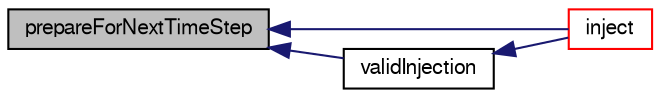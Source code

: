 digraph "prepareForNextTimeStep"
{
  bgcolor="transparent";
  edge [fontname="FreeSans",fontsize="10",labelfontname="FreeSans",labelfontsize="10"];
  node [fontname="FreeSans",fontsize="10",shape=record];
  rankdir="LR";
  Node466 [label="prepareForNextTimeStep",height=0.2,width=0.4,color="black", fillcolor="grey75", style="filled", fontcolor="black"];
  Node466 -> Node467 [dir="back",color="midnightblue",fontsize="10",style="solid",fontname="FreeSans"];
  Node467 [label="inject",height=0.2,width=0.4,color="red",URL="$a24074.html#ad56021712258ad92961ed1dcb0941870",tooltip="Main injection loop. "];
  Node466 -> Node469 [dir="back",color="midnightblue",fontsize="10",style="solid",fontname="FreeSans"];
  Node469 [label="validInjection",height=0.2,width=0.4,color="black",URL="$a24074.html#a6b2f13f20088f7dc14953978d3ee7554",tooltip="Additional flag to identify whether or not injection of parcelI is. "];
  Node469 -> Node467 [dir="back",color="midnightblue",fontsize="10",style="solid",fontname="FreeSans"];
}
